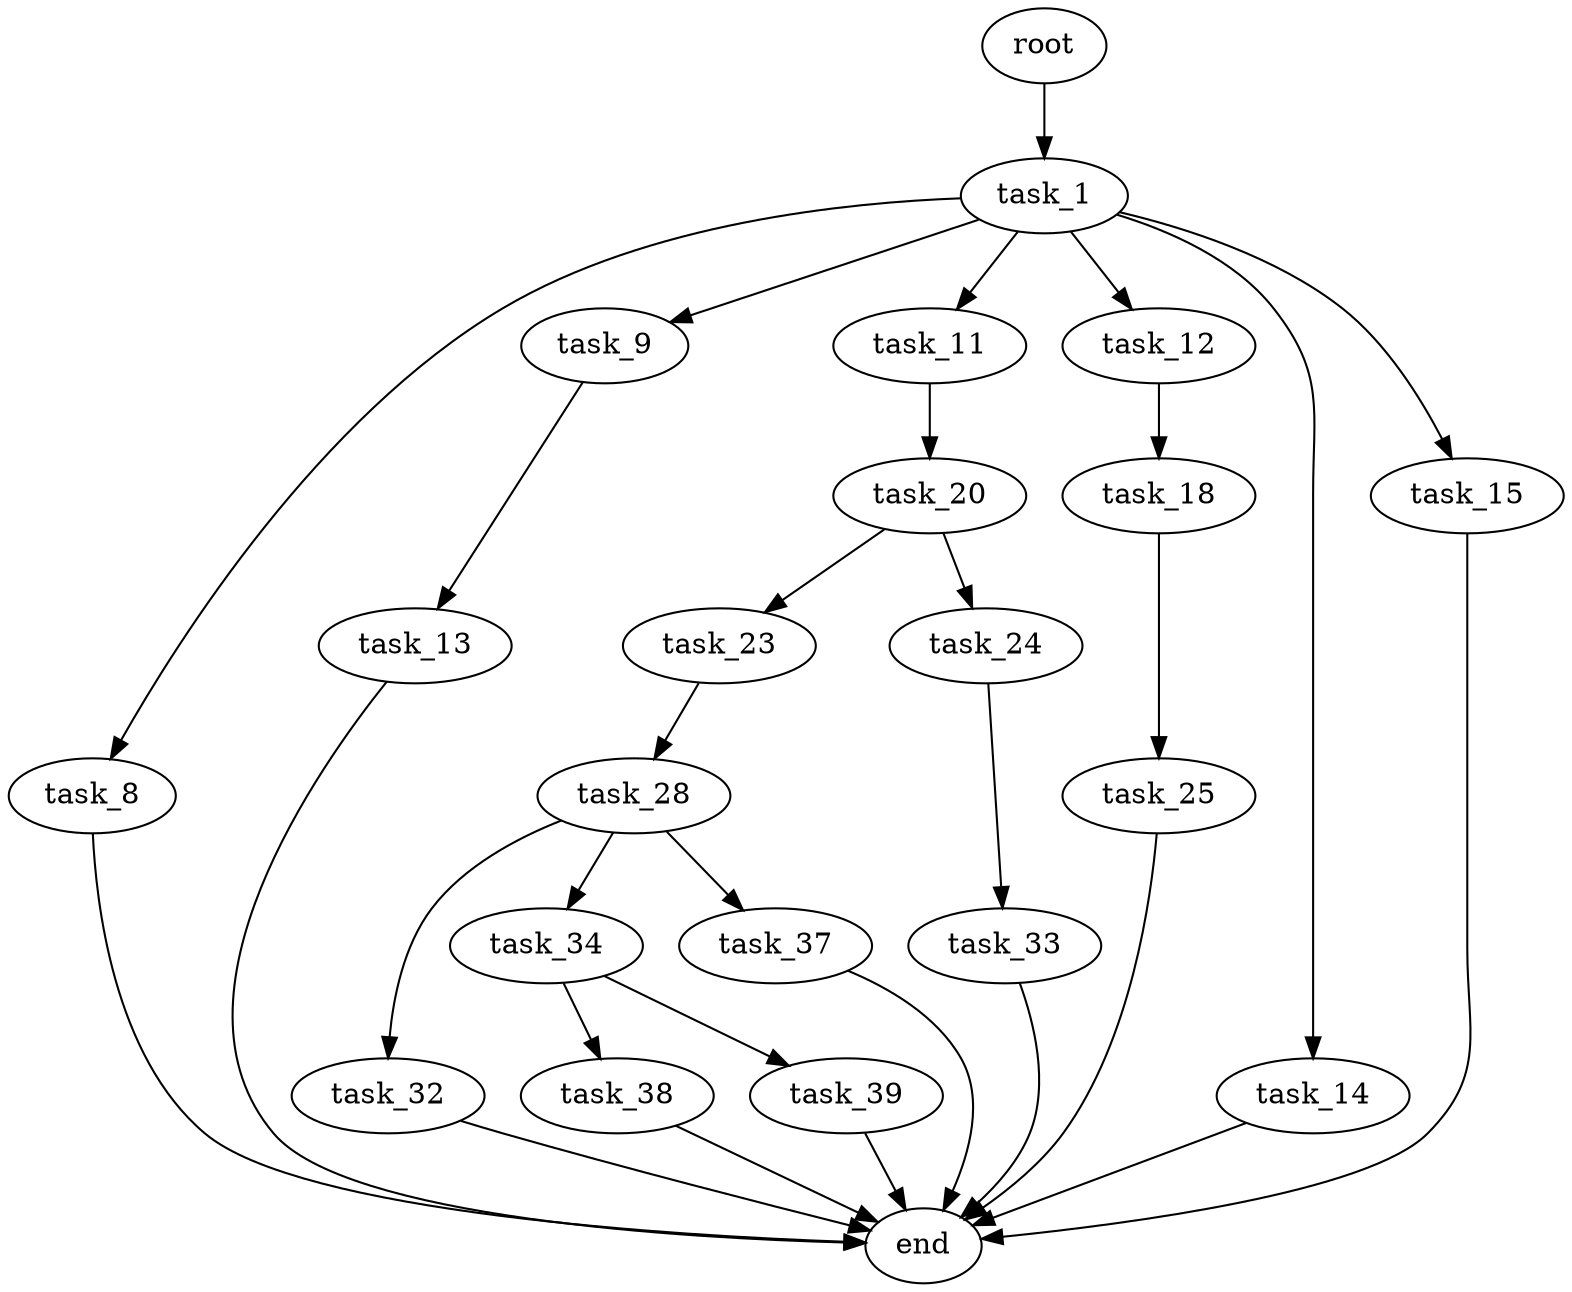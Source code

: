 digraph G {
  root [size="0.000000"];
  task_1 [size="3626550196.000000"];
  task_8 [size="782757789696.000000"];
  task_9 [size="8589934592.000000"];
  task_11 [size="4378696736.000000"];
  task_12 [size="23563091433.000000"];
  task_14 [size="1932330828.000000"];
  task_15 [size="317346231461.000000"];
  end [size="0.000000"];
  task_13 [size="686673270221.000000"];
  task_20 [size="12913542632.000000"];
  task_18 [size="11840694696.000000"];
  task_25 [size="960690847677.000000"];
  task_23 [size="208226138018.000000"];
  task_24 [size="44566717634.000000"];
  task_28 [size="8589934592.000000"];
  task_33 [size="32589144284.000000"];
  task_32 [size="11693682947.000000"];
  task_34 [size="231928233984.000000"];
  task_37 [size="47187726668.000000"];
  task_38 [size="782757789696.000000"];
  task_39 [size="61884993684.000000"];

  root -> task_1 [size="1.000000"];
  task_1 -> task_8 [size="209715200.000000"];
  task_1 -> task_9 [size="209715200.000000"];
  task_1 -> task_11 [size="209715200.000000"];
  task_1 -> task_12 [size="209715200.000000"];
  task_1 -> task_14 [size="209715200.000000"];
  task_1 -> task_15 [size="209715200.000000"];
  task_8 -> end [size="1.000000"];
  task_9 -> task_13 [size="33554432.000000"];
  task_11 -> task_20 [size="411041792.000000"];
  task_12 -> task_18 [size="75497472.000000"];
  task_14 -> end [size="1.000000"];
  task_15 -> end [size="1.000000"];
  task_13 -> end [size="1.000000"];
  task_20 -> task_23 [size="536870912.000000"];
  task_20 -> task_24 [size="536870912.000000"];
  task_18 -> task_25 [size="411041792.000000"];
  task_25 -> end [size="1.000000"];
  task_23 -> task_28 [size="301989888.000000"];
  task_24 -> task_33 [size="838860800.000000"];
  task_28 -> task_32 [size="33554432.000000"];
  task_28 -> task_34 [size="33554432.000000"];
  task_28 -> task_37 [size="33554432.000000"];
  task_33 -> end [size="1.000000"];
  task_32 -> end [size="1.000000"];
  task_34 -> task_38 [size="301989888.000000"];
  task_34 -> task_39 [size="301989888.000000"];
  task_37 -> end [size="1.000000"];
  task_38 -> end [size="1.000000"];
  task_39 -> end [size="1.000000"];
}
